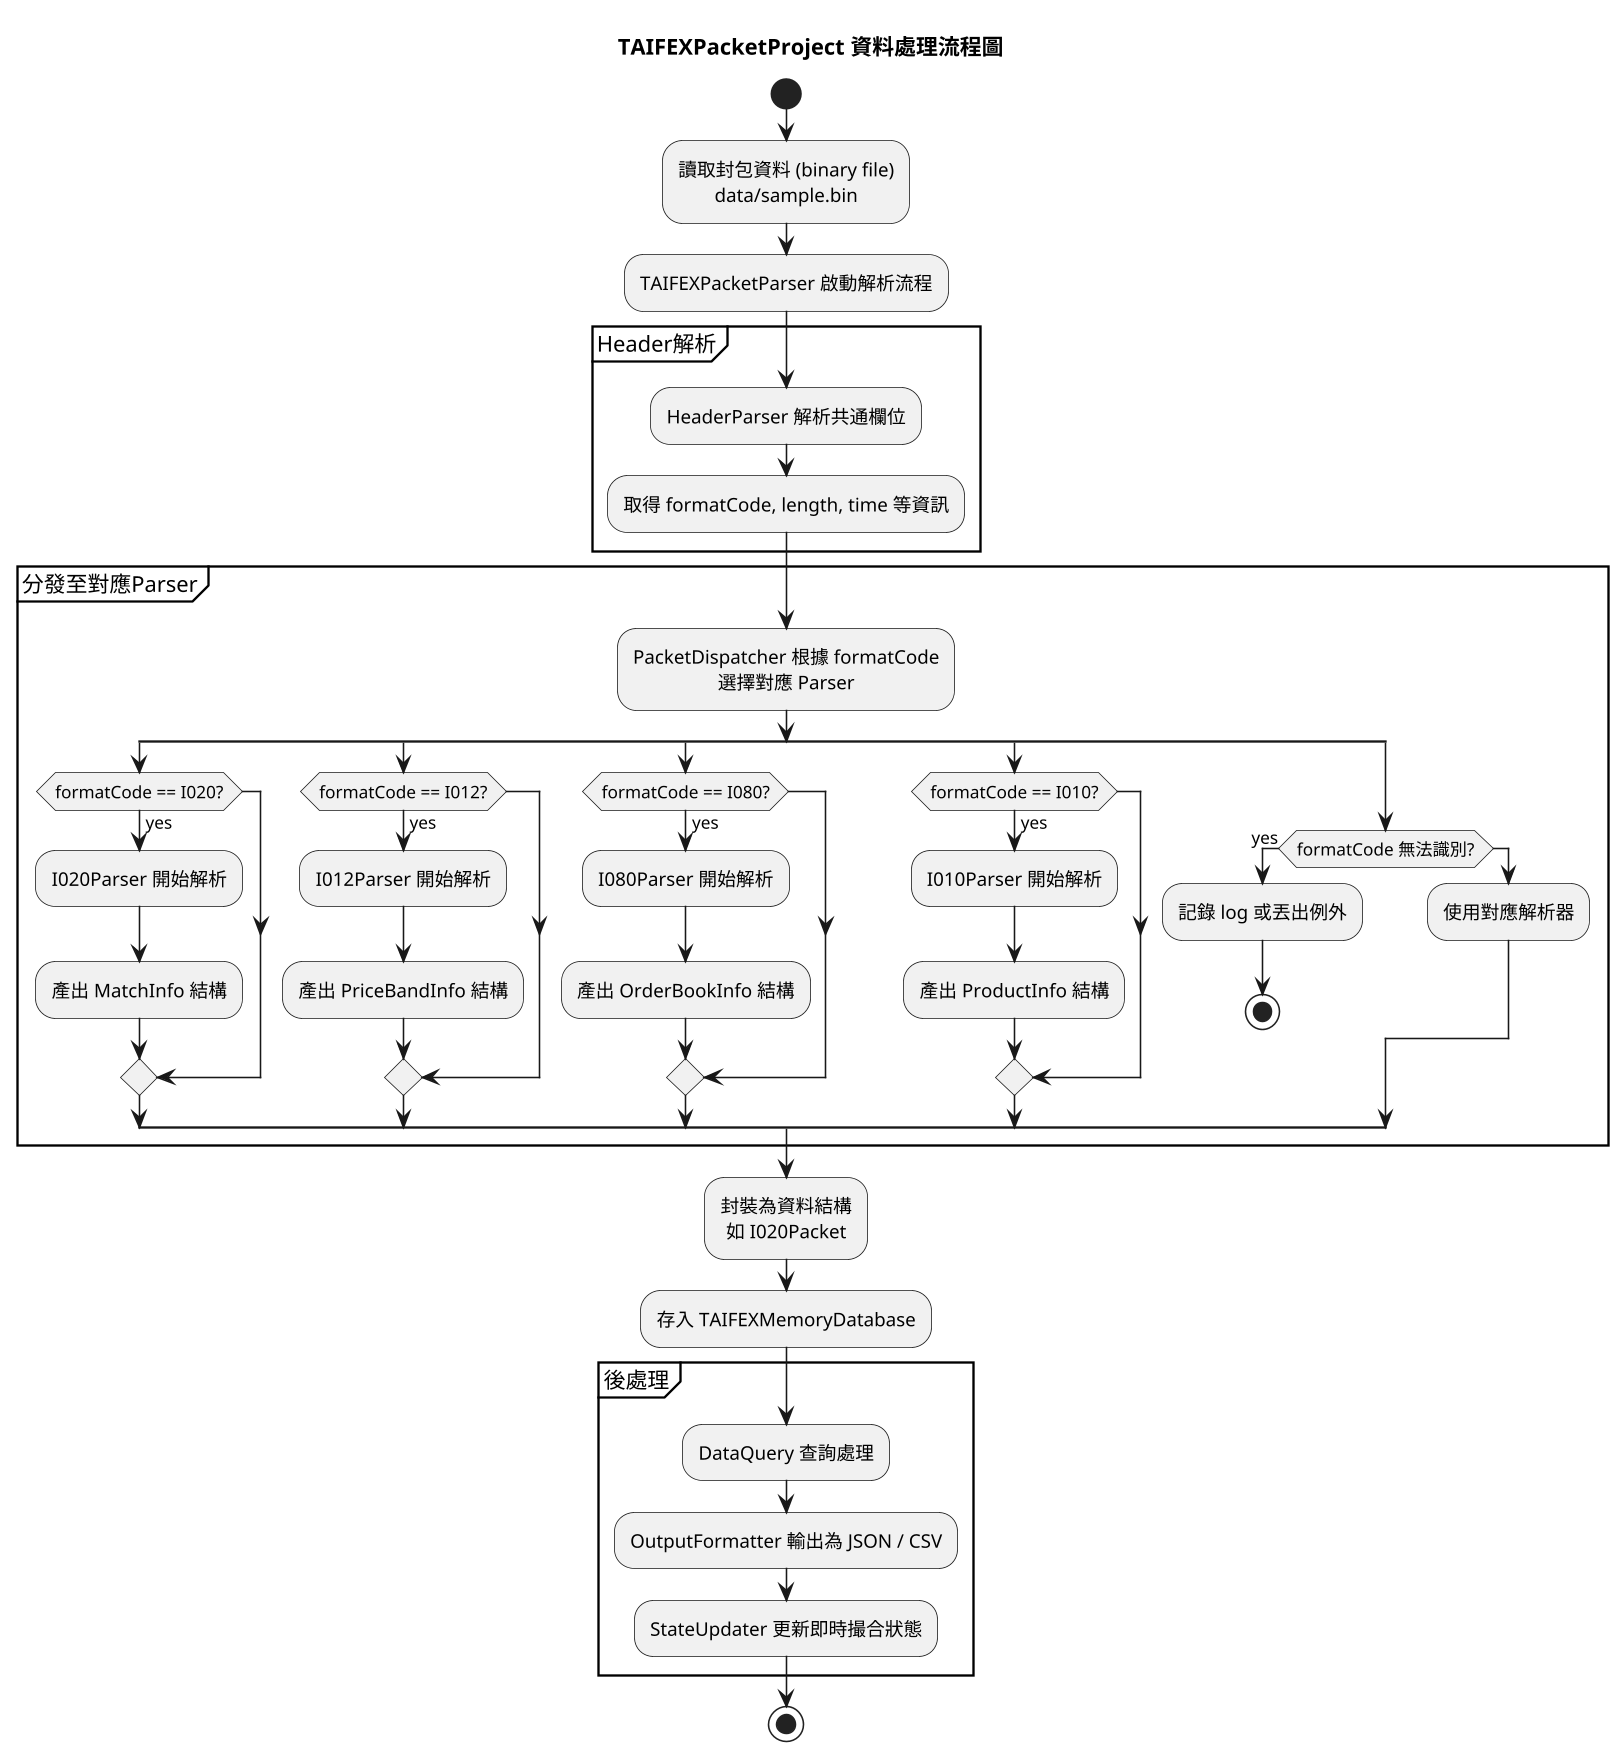 @startuml
skinparam defaultTextAlignment center
skinparam dpi 150
skinparam shadowing false
skinparam linetype ortho

title TAIFEXPacketProject 資料處理流程圖

start

:讀取封包資料 (binary file)\ndata/sample.bin;
:TAIFEXPacketParser 啟動解析流程;

partition Header解析 {
  :HeaderParser 解析共通欄位;
  :取得 formatCode, length, time 等資訊;
}

partition 分發至對應Parser {
  :PacketDispatcher 根據 formatCode\n選擇對應 Parser;

  split
    if (formatCode == I020?) then (yes)
      :I020Parser 開始解析;
      :產出 MatchInfo 結構;
    endif
  split again
    if (formatCode == I012?) then (yes)
      :I012Parser 開始解析;
      :產出 PriceBandInfo 結構;
    endif
  split again
    if (formatCode == I080?) then (yes)
      :I080Parser 開始解析;
      :產出 OrderBookInfo 結構;
    endif
  split again
    if (formatCode == I010?) then (yes)
      :I010Parser 開始解析;
      :產出 ProductInfo 結構;
    endif
  split again
    if (formatCode 無法識別?) then (yes)
      :記錄 log 或丟出例外;
      stop
    else
      :使用對應解析器;
    endif
  end split
}

:封裝為資料結構\n如 I020Packet;

:存入 TAIFEXMemoryDatabase;

partition 後處理 {
  :DataQuery 查詢處理;
  :OutputFormatter 輸出為 JSON / CSV;
  :StateUpdater 更新即時撮合狀態;
}

stop
@enduml
